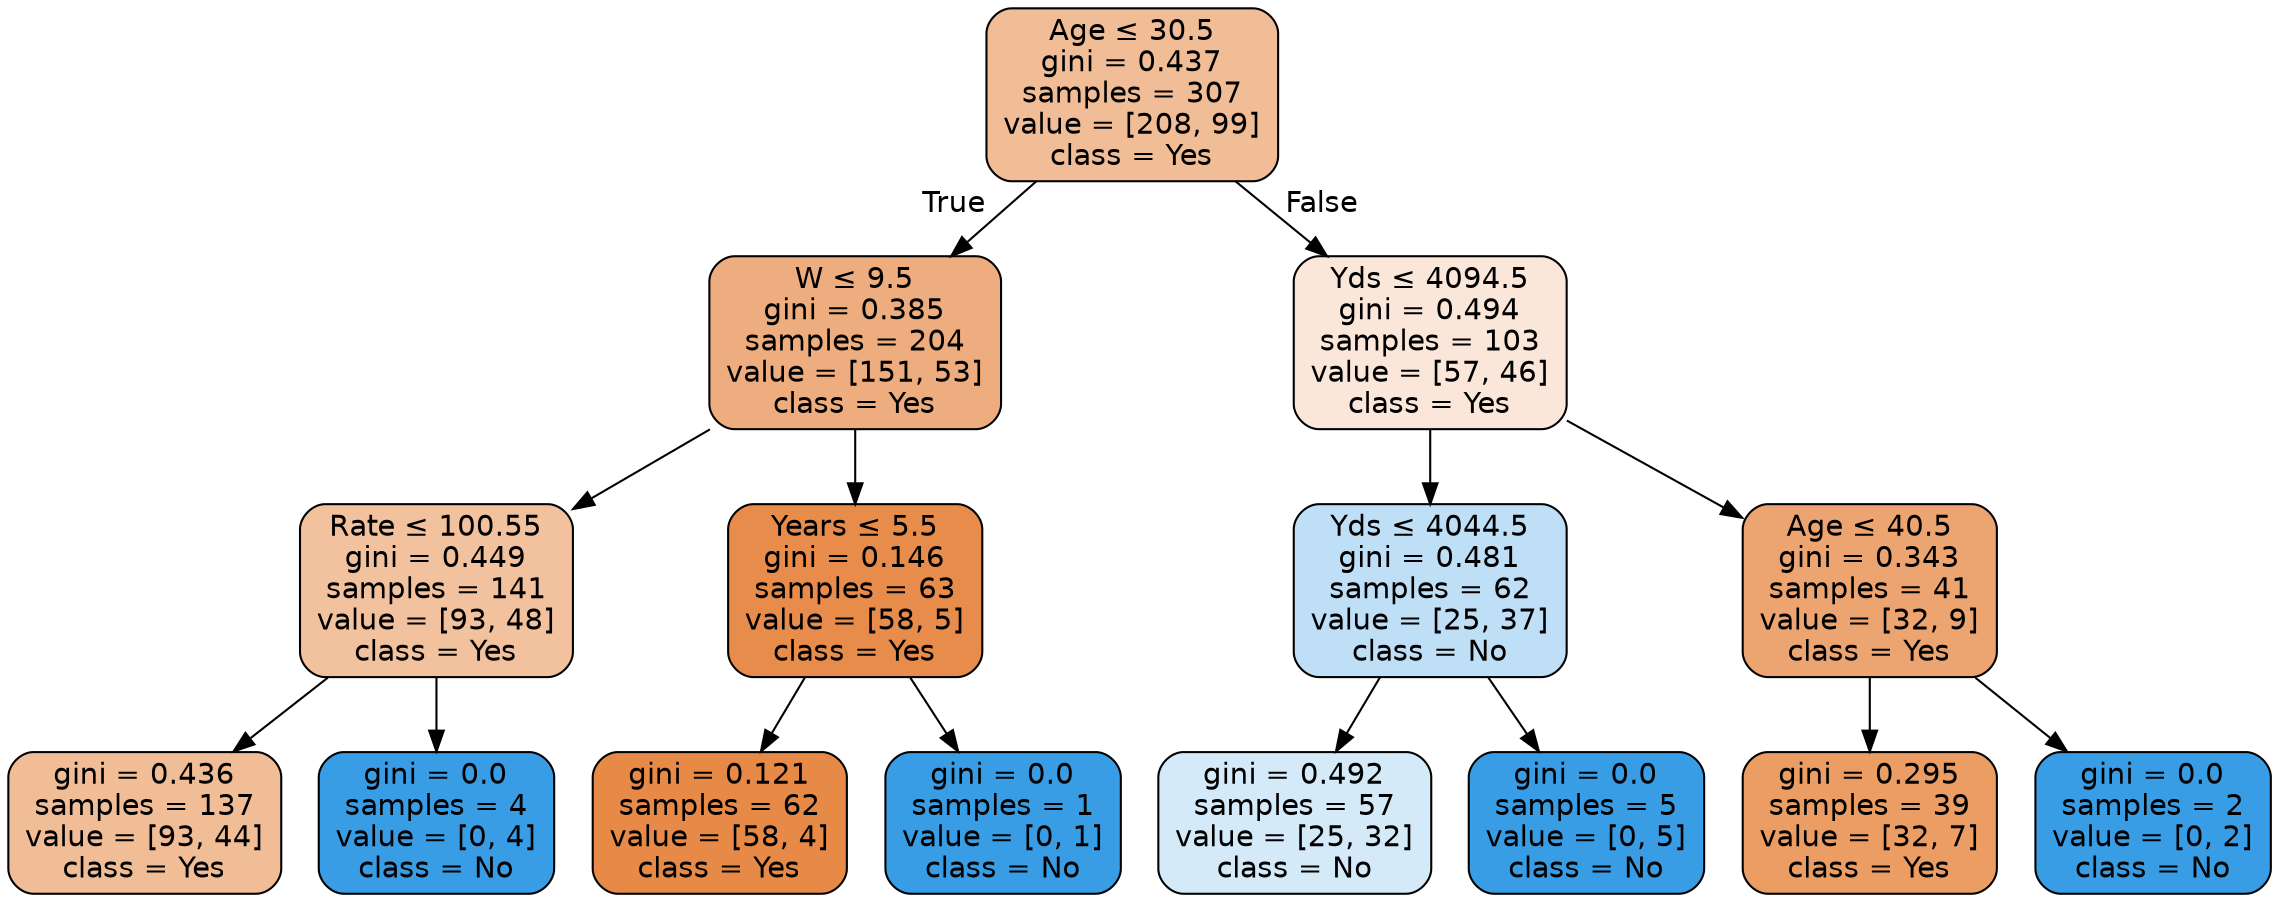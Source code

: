 digraph Tree {
node [shape=box, style="filled, rounded", color="black", fontname=helvetica] ;
edge [fontname=helvetica] ;
0 [label=<Age &le; 30.5<br/>gini = 0.437<br/>samples = 307<br/>value = [208, 99]<br/>class = Yes>, fillcolor="#f1bd97"] ;
1 [label=<W &le; 9.5<br/>gini = 0.385<br/>samples = 204<br/>value = [151, 53]<br/>class = Yes>, fillcolor="#eead7e"] ;
0 -> 1 [labeldistance=2.5, labelangle=45, headlabel="True"] ;
2 [label=<Rate &le; 100.55<br/>gini = 0.449<br/>samples = 141<br/>value = [93, 48]<br/>class = Yes>, fillcolor="#f2c29f"] ;
1 -> 2 ;
3 [label=<gini = 0.436<br/>samples = 137<br/>value = [93, 44]<br/>class = Yes>, fillcolor="#f1bd97"] ;
2 -> 3 ;
4 [label=<gini = 0.0<br/>samples = 4<br/>value = [0, 4]<br/>class = No>, fillcolor="#399de5"] ;
2 -> 4 ;
5 [label=<Years &le; 5.5<br/>gini = 0.146<br/>samples = 63<br/>value = [58, 5]<br/>class = Yes>, fillcolor="#e78c4a"] ;
1 -> 5 ;
6 [label=<gini = 0.121<br/>samples = 62<br/>value = [58, 4]<br/>class = Yes>, fillcolor="#e78a47"] ;
5 -> 6 ;
7 [label=<gini = 0.0<br/>samples = 1<br/>value = [0, 1]<br/>class = No>, fillcolor="#399de5"] ;
5 -> 7 ;
8 [label=<Yds &le; 4094.5<br/>gini = 0.494<br/>samples = 103<br/>value = [57, 46]<br/>class = Yes>, fillcolor="#fae7d9"] ;
0 -> 8 [labeldistance=2.5, labelangle=-45, headlabel="False"] ;
9 [label=<Yds &le; 4044.5<br/>gini = 0.481<br/>samples = 62<br/>value = [25, 37]<br/>class = No>, fillcolor="#bfdff7"] ;
8 -> 9 ;
10 [label=<gini = 0.492<br/>samples = 57<br/>value = [25, 32]<br/>class = No>, fillcolor="#d4eaf9"] ;
9 -> 10 ;
11 [label=<gini = 0.0<br/>samples = 5<br/>value = [0, 5]<br/>class = No>, fillcolor="#399de5"] ;
9 -> 11 ;
12 [label=<Age &le; 40.5<br/>gini = 0.343<br/>samples = 41<br/>value = [32, 9]<br/>class = Yes>, fillcolor="#eca471"] ;
8 -> 12 ;
13 [label=<gini = 0.295<br/>samples = 39<br/>value = [32, 7]<br/>class = Yes>, fillcolor="#eb9d64"] ;
12 -> 13 ;
14 [label=<gini = 0.0<br/>samples = 2<br/>value = [0, 2]<br/>class = No>, fillcolor="#399de5"] ;
12 -> 14 ;
}